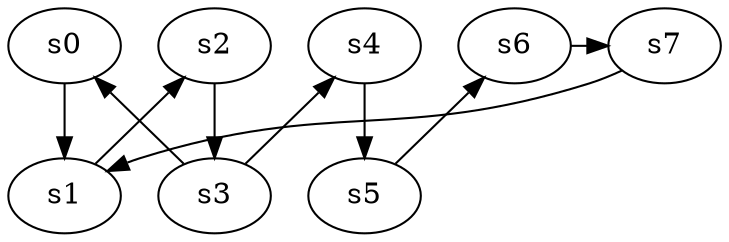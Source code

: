 digraph game_0132_chain_8 {
    s0 [name="s0", player=0];
    s1 [name="s1", player=1];
    s2 [name="s2", player=0, target=1];
    s3 [name="s3", player=1, target=1];
    s4 [name="s4", player=0, target=1];
    s5 [name="s5", player=1, target=1];
    s6 [name="s6", player=0];
    s7 [name="s7", player=1];

    s0 -> s1;
    s1 -> s2 [constraint="time == 2 || time == 7 || time == 15 || time == 18"];
    s2 -> s3;
    s3 -> s4 [constraint="time == 15 || time == 16 || time == 19"];
    s4 -> s5;
    s5 -> s6 [constraint="time == 6 || time == 7 || time == 12 || time == 16"];
    s6 -> s7 [constraint="time % 3 == 0"];
    s3 -> s0 [constraint="!(time % 3 == 0)"];
    s7 -> s1 [constraint="!(time % 3 == 0)"];
}
